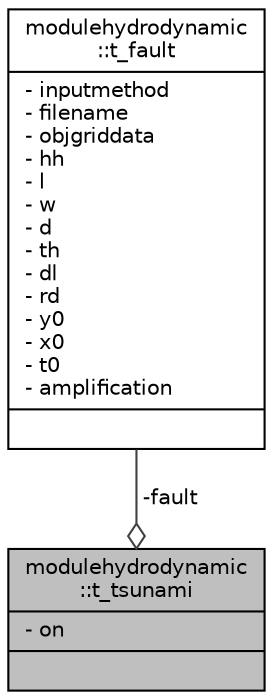 digraph "modulehydrodynamic::t_tsunami"
{
 // LATEX_PDF_SIZE
  edge [fontname="Helvetica",fontsize="10",labelfontname="Helvetica",labelfontsize="10"];
  node [fontname="Helvetica",fontsize="10",shape=record];
  Node1 [label="{modulehydrodynamic\l::t_tsunami\n|- on\l|}",height=0.2,width=0.4,color="black", fillcolor="grey75", style="filled", fontcolor="black",tooltip=" "];
  Node2 -> Node1 [color="grey25",fontsize="10",style="solid",label=" -fault" ,arrowhead="odiamond",fontname="Helvetica"];
  Node2 [label="{modulehydrodynamic\l::t_fault\n|- inputmethod\l- filename\l- objgriddata\l- hh\l- l\l- w\l- d\l- th\l- dl\l- rd\l- y0\l- x0\l- t0\l- amplification\l|}",height=0.2,width=0.4,color="black", fillcolor="white", style="filled",URL="$structmodulehydrodynamic_1_1t__fault.html",tooltip=" "];
}
